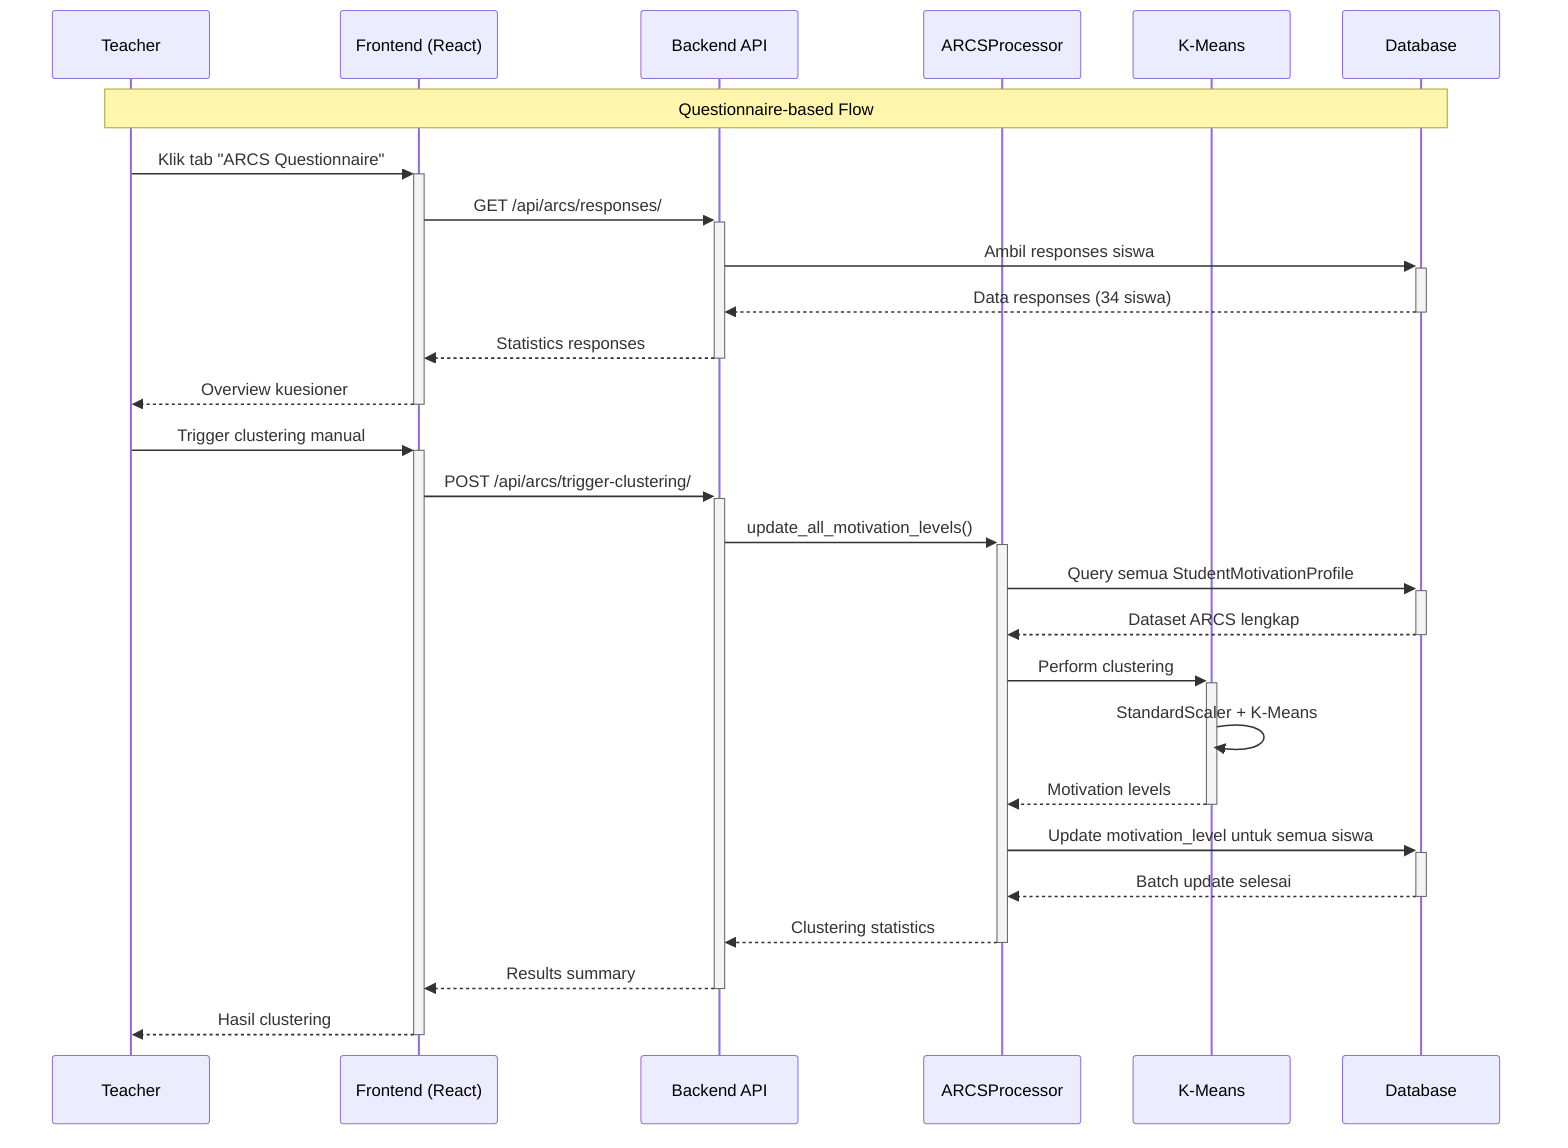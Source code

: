 sequenceDiagram
    participant T as Teacher
    participant F as Frontend (React)
    participant B as Backend API
    participant ARCS as ARCSProcessor
    participant KM as K-Means
    participant DB as Database
    
    Note over T,DB: Questionnaire-based Flow
    
    T->>+F: Klik tab "ARCS Questionnaire"
    F->>+B: GET /api/arcs/responses/
    B->>+DB: Ambil responses siswa
    DB-->>-B: Data responses (34 siswa)
    B-->>-F: Statistics responses
    F-->>-T: Overview kuesioner
    
    T->>+F: Trigger clustering manual
    F->>+B: POST /api/arcs/trigger-clustering/
    B->>+ARCS: update_all_motivation_levels()
    ARCS->>+DB: Query semua StudentMotivationProfile
    DB-->>-ARCS: Dataset ARCS lengkap
    
    ARCS->>+KM: Perform clustering
    KM->>KM: StandardScaler + K-Means
    KM-->>-ARCS: Motivation levels
    
    ARCS->>+DB: Update motivation_level untuk semua siswa
    DB-->>-ARCS: Batch update selesai
    ARCS-->>-B: Clustering statistics
    B-->>-F: Results summary
    F-->>-T: Hasil clustering